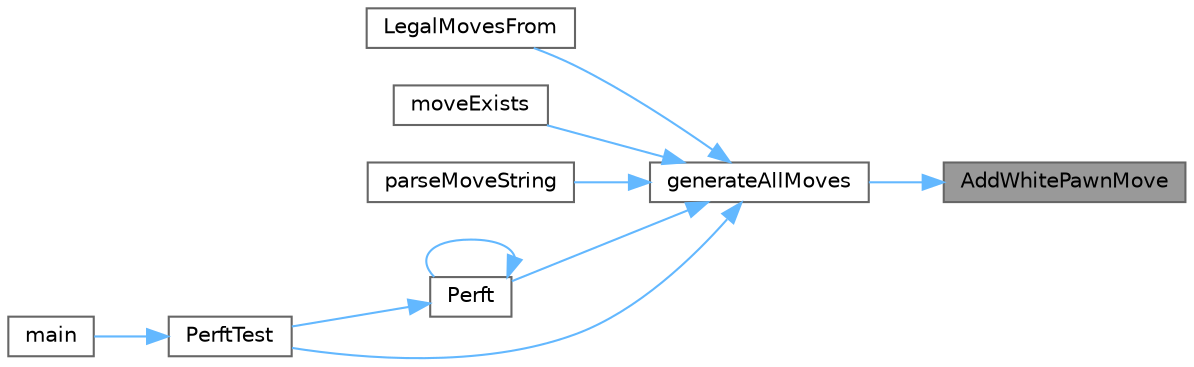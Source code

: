 digraph "AddWhitePawnMove"
{
 // INTERACTIVE_SVG=YES
 // LATEX_PDF_SIZE
  bgcolor="transparent";
  edge [fontname=Helvetica,fontsize=10,labelfontname=Helvetica,labelfontsize=10];
  node [fontname=Helvetica,fontsize=10,shape=box,height=0.2,width=0.4];
  rankdir="RL";
  Node1 [id="Node000001",label="AddWhitePawnMove",height=0.2,width=0.4,color="gray40", fillcolor="grey60", style="filled", fontcolor="black",tooltip=" "];
  Node1 -> Node2 [id="edge10_Node000001_Node000002",dir="back",color="steelblue1",style="solid",tooltip=" "];
  Node2 [id="Node000002",label="generateAllMoves",height=0.2,width=0.4,color="grey40", fillcolor="white", style="filled",URL="$move__generator_8cpp.html#a4d7178784dec62b5c55f61f52c432fdf",tooltip="Generate all pseudo-legal moves for the side to move."];
  Node2 -> Node3 [id="edge11_Node000002_Node000003",dir="back",color="steelblue1",style="solid",tooltip=" "];
  Node3 [id="Node000003",label="LegalMovesFrom",height=0.2,width=0.4,color="grey40", fillcolor="white", style="filled",URL="$interactive__helpers_8cpp.html#a37716374c6b9557c96dfddf75ab56e72",tooltip="Build list of legal moves that originate from from."];
  Node2 -> Node4 [id="edge12_Node000002_Node000004",dir="back",color="steelblue1",style="solid",tooltip=" "];
  Node4 [id="Node000004",label="moveExists",height=0.2,width=0.4,color="grey40", fillcolor="white", style="filled",URL="$move__generator_8cpp.html#a4edc18741a17d00498b72b349879e30d",tooltip="Check if a given move exists in the current position."];
  Node2 -> Node5 [id="edge13_Node000002_Node000005",dir="back",color="steelblue1",style="solid",tooltip=" "];
  Node5 [id="Node000005",label="parseMoveString",height=0.2,width=0.4,color="grey40", fillcolor="white", style="filled",URL="$notation_8cpp.html#a62cf95674b846c7a13035e3c92ab1bcd",tooltip="Parse a move from coordinate notation."];
  Node2 -> Node6 [id="edge14_Node000002_Node000006",dir="back",color="steelblue1",style="solid",tooltip=" "];
  Node6 [id="Node000006",label="Perft",height=0.2,width=0.4,color="grey40", fillcolor="white", style="filled",URL="$perft_8cpp.html#a84c7e465b44101a59f96b9c21ed0224b",tooltip="Runs a perft search from a given board state."];
  Node6 -> Node6 [id="edge15_Node000006_Node000006",dir="back",color="steelblue1",style="solid",tooltip=" "];
  Node6 -> Node7 [id="edge16_Node000006_Node000007",dir="back",color="steelblue1",style="solid",tooltip=" "];
  Node7 [id="Node000007",label="PerftTest",height=0.2,width=0.4,color="grey40", fillcolor="white", style="filled",URL="$perft_8cpp.html#a1b6b13d186dab20a18cec1a6b041220b",tooltip="Executes a perft test and prints move breakdown and timing."];
  Node7 -> Node8 [id="edge17_Node000007_Node000008",dir="back",color="steelblue1",style="solid",tooltip=" "];
  Node8 [id="Node000008",label="main",height=0.2,width=0.4,color="grey40", fillcolor="white", style="filled",URL="$main_8cpp.html#ae66f6b31b5ad750f1fe042a706a4e3d4",tooltip=" "];
  Node2 -> Node7 [id="edge18_Node000002_Node000007",dir="back",color="steelblue1",style="solid",tooltip=" "];
}
